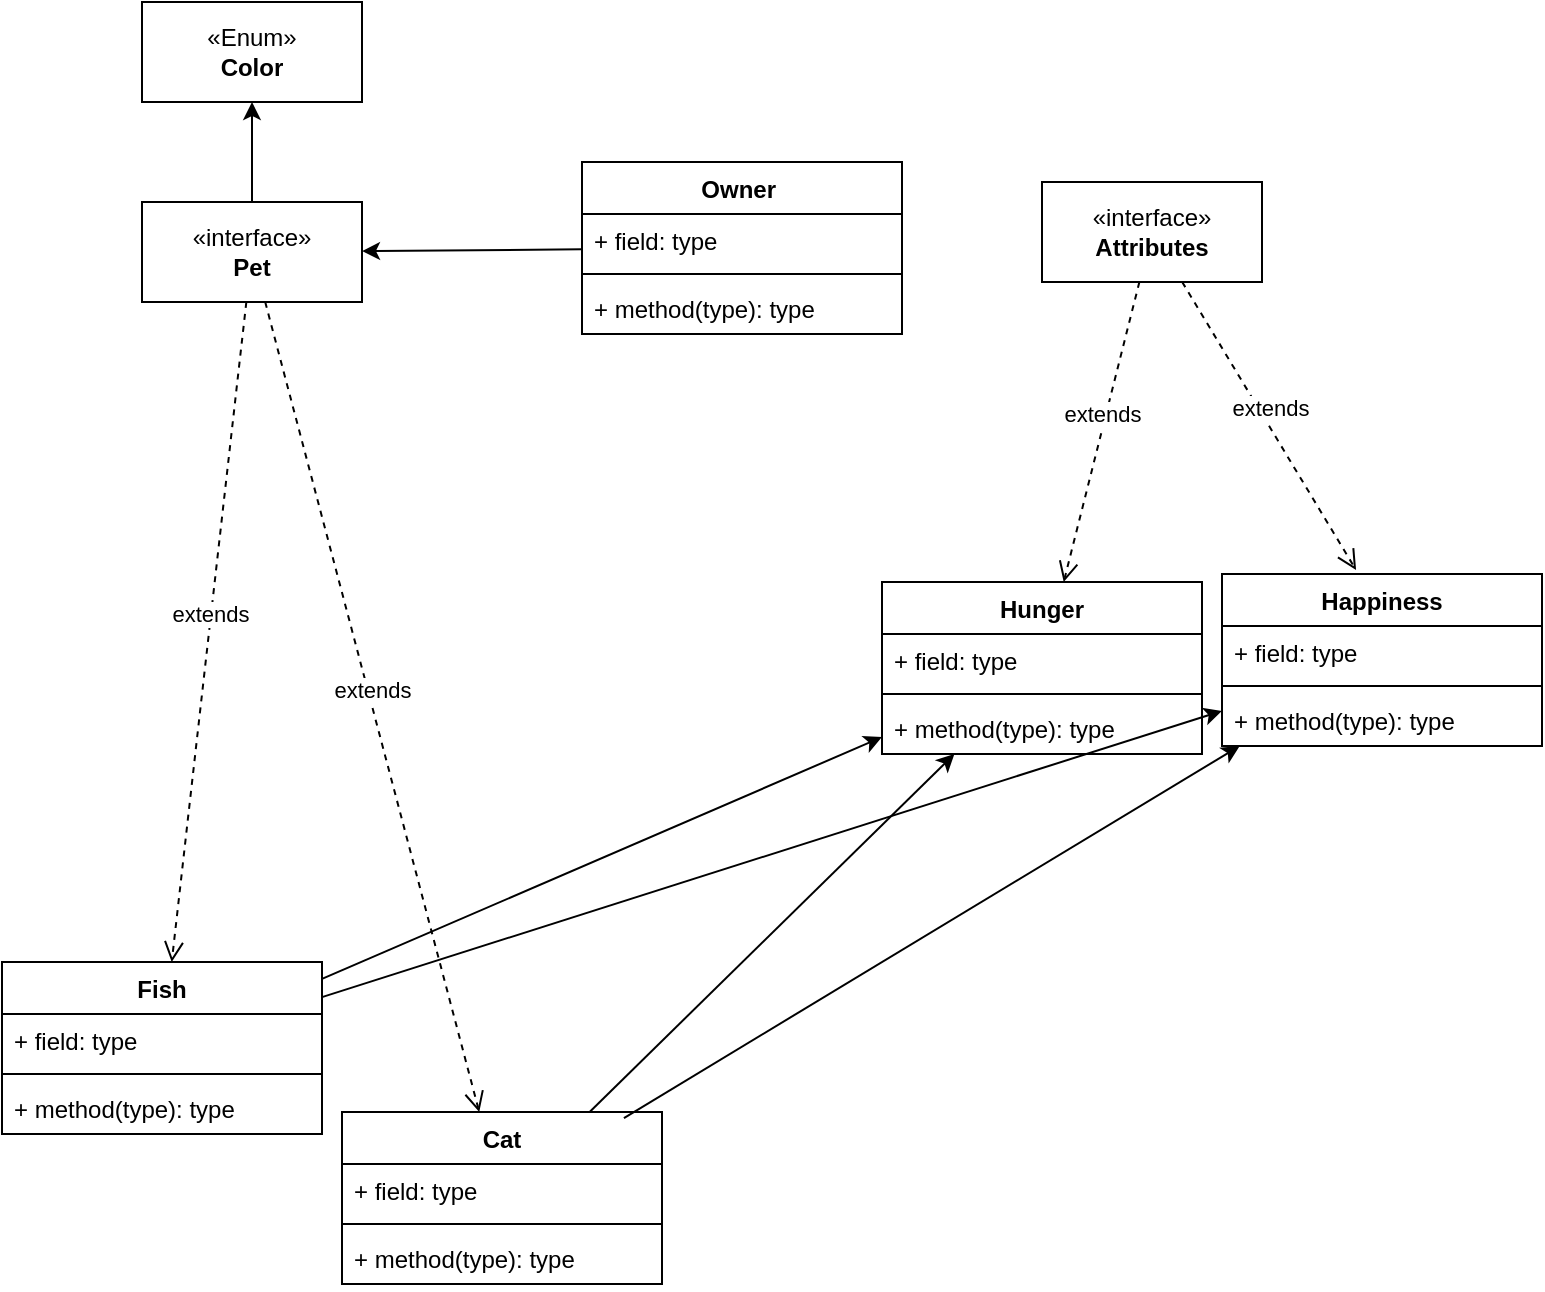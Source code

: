 <mxfile version="22.0.8" type="google">
  <diagram id="C5RBs43oDa-KdzZeNtuy" name="Page-1">
    <mxGraphModel grid="1" page="1" gridSize="10" guides="1" tooltips="1" connect="1" arrows="1" fold="1" pageScale="1" pageWidth="827" pageHeight="1169" math="0" shadow="0">
      <root>
        <mxCell id="WIyWlLk6GJQsqaUBKTNV-0" />
        <mxCell id="WIyWlLk6GJQsqaUBKTNV-1" parent="WIyWlLk6GJQsqaUBKTNV-0" />
        <mxCell id="j4jN1-FfgnQ0hhaa-5PE-0" value="«interface»&lt;br&gt;&lt;b&gt;Pet&lt;/b&gt;" style="html=1;whiteSpace=wrap;" vertex="1" parent="WIyWlLk6GJQsqaUBKTNV-1">
          <mxGeometry x="90" y="130" width="110" height="50" as="geometry" />
        </mxCell>
        <mxCell id="a1W7IkLukaAKPDyxc7DK-0" value="«interface»&lt;br&gt;&lt;b&gt;Attributes&lt;/b&gt;" style="html=1;whiteSpace=wrap;" vertex="1" parent="WIyWlLk6GJQsqaUBKTNV-1">
          <mxGeometry x="540" y="120" width="110" height="50" as="geometry" />
        </mxCell>
        <mxCell id="a1W7IkLukaAKPDyxc7DK-1" value="Owner&amp;nbsp;" style="swimlane;fontStyle=1;align=center;verticalAlign=top;childLayout=stackLayout;horizontal=1;startSize=26;horizontalStack=0;resizeParent=1;resizeParentMax=0;resizeLast=0;collapsible=1;marginBottom=0;whiteSpace=wrap;html=1;" vertex="1" parent="WIyWlLk6GJQsqaUBKTNV-1">
          <mxGeometry x="310" y="110" width="160" height="86" as="geometry" />
        </mxCell>
        <mxCell id="a1W7IkLukaAKPDyxc7DK-2" value="+ field: type" style="text;strokeColor=none;fillColor=none;align=left;verticalAlign=top;spacingLeft=4;spacingRight=4;overflow=hidden;rotatable=0;points=[[0,0.5],[1,0.5]];portConstraint=eastwest;whiteSpace=wrap;html=1;" vertex="1" parent="a1W7IkLukaAKPDyxc7DK-1">
          <mxGeometry y="26" width="160" height="26" as="geometry" />
        </mxCell>
        <mxCell id="a1W7IkLukaAKPDyxc7DK-3" value="" style="line;strokeWidth=1;fillColor=none;align=left;verticalAlign=middle;spacingTop=-1;spacingLeft=3;spacingRight=3;rotatable=0;labelPosition=right;points=[];portConstraint=eastwest;strokeColor=inherit;" vertex="1" parent="a1W7IkLukaAKPDyxc7DK-1">
          <mxGeometry y="52" width="160" height="8" as="geometry" />
        </mxCell>
        <mxCell id="a1W7IkLukaAKPDyxc7DK-4" value="+ method(type): type" style="text;strokeColor=none;fillColor=none;align=left;verticalAlign=top;spacingLeft=4;spacingRight=4;overflow=hidden;rotatable=0;points=[[0,0.5],[1,0.5]];portConstraint=eastwest;whiteSpace=wrap;html=1;" vertex="1" parent="a1W7IkLukaAKPDyxc7DK-1">
          <mxGeometry y="60" width="160" height="26" as="geometry" />
        </mxCell>
        <mxCell id="a1W7IkLukaAKPDyxc7DK-9" value="Cat" style="swimlane;fontStyle=1;align=center;verticalAlign=top;childLayout=stackLayout;horizontal=1;startSize=26;horizontalStack=0;resizeParent=1;resizeParentMax=0;resizeLast=0;collapsible=1;marginBottom=0;whiteSpace=wrap;html=1;" vertex="1" parent="WIyWlLk6GJQsqaUBKTNV-1">
          <mxGeometry x="190" y="585" width="160" height="86" as="geometry" />
        </mxCell>
        <mxCell id="a1W7IkLukaAKPDyxc7DK-10" value="+ field: type" style="text;strokeColor=none;fillColor=none;align=left;verticalAlign=top;spacingLeft=4;spacingRight=4;overflow=hidden;rotatable=0;points=[[0,0.5],[1,0.5]];portConstraint=eastwest;whiteSpace=wrap;html=1;" vertex="1" parent="a1W7IkLukaAKPDyxc7DK-9">
          <mxGeometry y="26" width="160" height="26" as="geometry" />
        </mxCell>
        <mxCell id="a1W7IkLukaAKPDyxc7DK-11" value="" style="line;strokeWidth=1;fillColor=none;align=left;verticalAlign=middle;spacingTop=-1;spacingLeft=3;spacingRight=3;rotatable=0;labelPosition=right;points=[];portConstraint=eastwest;strokeColor=inherit;" vertex="1" parent="a1W7IkLukaAKPDyxc7DK-9">
          <mxGeometry y="52" width="160" height="8" as="geometry" />
        </mxCell>
        <mxCell id="a1W7IkLukaAKPDyxc7DK-12" value="+ method(type): type" style="text;strokeColor=none;fillColor=none;align=left;verticalAlign=top;spacingLeft=4;spacingRight=4;overflow=hidden;rotatable=0;points=[[0,0.5],[1,0.5]];portConstraint=eastwest;whiteSpace=wrap;html=1;" vertex="1" parent="a1W7IkLukaAKPDyxc7DK-9">
          <mxGeometry y="60" width="160" height="26" as="geometry" />
        </mxCell>
        <mxCell id="a1W7IkLukaAKPDyxc7DK-25" value="Happiness" style="swimlane;fontStyle=1;align=center;verticalAlign=top;childLayout=stackLayout;horizontal=1;startSize=26;horizontalStack=0;resizeParent=1;resizeParentMax=0;resizeLast=0;collapsible=1;marginBottom=0;whiteSpace=wrap;html=1;" vertex="1" parent="WIyWlLk6GJQsqaUBKTNV-1">
          <mxGeometry x="630" y="316" width="160" height="86" as="geometry" />
        </mxCell>
        <mxCell id="a1W7IkLukaAKPDyxc7DK-26" value="+ field: type" style="text;strokeColor=none;fillColor=none;align=left;verticalAlign=top;spacingLeft=4;spacingRight=4;overflow=hidden;rotatable=0;points=[[0,0.5],[1,0.5]];portConstraint=eastwest;whiteSpace=wrap;html=1;" vertex="1" parent="a1W7IkLukaAKPDyxc7DK-25">
          <mxGeometry y="26" width="160" height="26" as="geometry" />
        </mxCell>
        <mxCell id="a1W7IkLukaAKPDyxc7DK-27" value="" style="line;strokeWidth=1;fillColor=none;align=left;verticalAlign=middle;spacingTop=-1;spacingLeft=3;spacingRight=3;rotatable=0;labelPosition=right;points=[];portConstraint=eastwest;strokeColor=inherit;" vertex="1" parent="a1W7IkLukaAKPDyxc7DK-25">
          <mxGeometry y="52" width="160" height="8" as="geometry" />
        </mxCell>
        <mxCell id="a1W7IkLukaAKPDyxc7DK-28" value="+ method(type): type" style="text;strokeColor=none;fillColor=none;align=left;verticalAlign=top;spacingLeft=4;spacingRight=4;overflow=hidden;rotatable=0;points=[[0,0.5],[1,0.5]];portConstraint=eastwest;whiteSpace=wrap;html=1;" vertex="1" parent="a1W7IkLukaAKPDyxc7DK-25">
          <mxGeometry y="60" width="160" height="26" as="geometry" />
        </mxCell>
        <mxCell id="a1W7IkLukaAKPDyxc7DK-29" value="Hunger" style="swimlane;fontStyle=1;align=center;verticalAlign=top;childLayout=stackLayout;horizontal=1;startSize=26;horizontalStack=0;resizeParent=1;resizeParentMax=0;resizeLast=0;collapsible=1;marginBottom=0;whiteSpace=wrap;html=1;" vertex="1" parent="WIyWlLk6GJQsqaUBKTNV-1">
          <mxGeometry x="460" y="320" width="160" height="86" as="geometry" />
        </mxCell>
        <mxCell id="a1W7IkLukaAKPDyxc7DK-30" value="+ field: type" style="text;strokeColor=none;fillColor=none;align=left;verticalAlign=top;spacingLeft=4;spacingRight=4;overflow=hidden;rotatable=0;points=[[0,0.5],[1,0.5]];portConstraint=eastwest;whiteSpace=wrap;html=1;" vertex="1" parent="a1W7IkLukaAKPDyxc7DK-29">
          <mxGeometry y="26" width="160" height="26" as="geometry" />
        </mxCell>
        <mxCell id="a1W7IkLukaAKPDyxc7DK-31" value="" style="line;strokeWidth=1;fillColor=none;align=left;verticalAlign=middle;spacingTop=-1;spacingLeft=3;spacingRight=3;rotatable=0;labelPosition=right;points=[];portConstraint=eastwest;strokeColor=inherit;" vertex="1" parent="a1W7IkLukaAKPDyxc7DK-29">
          <mxGeometry y="52" width="160" height="8" as="geometry" />
        </mxCell>
        <mxCell id="a1W7IkLukaAKPDyxc7DK-32" value="+ method(type): type" style="text;strokeColor=none;fillColor=none;align=left;verticalAlign=top;spacingLeft=4;spacingRight=4;overflow=hidden;rotatable=0;points=[[0,0.5],[1,0.5]];portConstraint=eastwest;whiteSpace=wrap;html=1;" vertex="1" parent="a1W7IkLukaAKPDyxc7DK-29">
          <mxGeometry y="60" width="160" height="26" as="geometry" />
        </mxCell>
        <mxCell id="a1W7IkLukaAKPDyxc7DK-34" value="extends" style="html=1;verticalAlign=bottom;endArrow=open;dashed=1;endSize=8;curved=0;rounded=0;entryX=0.419;entryY=-0.023;entryDx=0;entryDy=0;entryPerimeter=0;" edge="1" parent="WIyWlLk6GJQsqaUBKTNV-1" source="a1W7IkLukaAKPDyxc7DK-0" target="a1W7IkLukaAKPDyxc7DK-25">
          <mxGeometry relative="1" as="geometry">
            <mxPoint x="620" y="272.5" as="sourcePoint" />
            <mxPoint x="540" y="272.5" as="targetPoint" />
          </mxGeometry>
        </mxCell>
        <mxCell id="a1W7IkLukaAKPDyxc7DK-35" value="extends" style="html=1;verticalAlign=bottom;endArrow=open;dashed=1;endSize=8;curved=0;rounded=0;" edge="1" parent="WIyWlLk6GJQsqaUBKTNV-1" source="a1W7IkLukaAKPDyxc7DK-0" target="a1W7IkLukaAKPDyxc7DK-29">
          <mxGeometry relative="1" as="geometry">
            <mxPoint x="540" y="250" as="sourcePoint" />
            <mxPoint x="460" y="250" as="targetPoint" />
          </mxGeometry>
        </mxCell>
        <mxCell id="a1W7IkLukaAKPDyxc7DK-36" value="Fish" style="swimlane;fontStyle=1;align=center;verticalAlign=top;childLayout=stackLayout;horizontal=1;startSize=26;horizontalStack=0;resizeParent=1;resizeParentMax=0;resizeLast=0;collapsible=1;marginBottom=0;whiteSpace=wrap;html=1;" vertex="1" parent="WIyWlLk6GJQsqaUBKTNV-1">
          <mxGeometry x="20" y="510" width="160" height="86" as="geometry" />
        </mxCell>
        <mxCell id="a1W7IkLukaAKPDyxc7DK-37" value="+ field: type" style="text;strokeColor=none;fillColor=none;align=left;verticalAlign=top;spacingLeft=4;spacingRight=4;overflow=hidden;rotatable=0;points=[[0,0.5],[1,0.5]];portConstraint=eastwest;whiteSpace=wrap;html=1;" vertex="1" parent="a1W7IkLukaAKPDyxc7DK-36">
          <mxGeometry y="26" width="160" height="26" as="geometry" />
        </mxCell>
        <mxCell id="a1W7IkLukaAKPDyxc7DK-38" value="" style="line;strokeWidth=1;fillColor=none;align=left;verticalAlign=middle;spacingTop=-1;spacingLeft=3;spacingRight=3;rotatable=0;labelPosition=right;points=[];portConstraint=eastwest;strokeColor=inherit;" vertex="1" parent="a1W7IkLukaAKPDyxc7DK-36">
          <mxGeometry y="52" width="160" height="8" as="geometry" />
        </mxCell>
        <mxCell id="a1W7IkLukaAKPDyxc7DK-39" value="+ method(type): type" style="text;strokeColor=none;fillColor=none;align=left;verticalAlign=top;spacingLeft=4;spacingRight=4;overflow=hidden;rotatable=0;points=[[0,0.5],[1,0.5]];portConstraint=eastwest;whiteSpace=wrap;html=1;" vertex="1" parent="a1W7IkLukaAKPDyxc7DK-36">
          <mxGeometry y="60" width="160" height="26" as="geometry" />
        </mxCell>
        <mxCell id="a1W7IkLukaAKPDyxc7DK-40" value="extends" style="html=1;verticalAlign=bottom;endArrow=open;dashed=1;endSize=8;curved=0;rounded=0;" edge="1" parent="WIyWlLk6GJQsqaUBKTNV-1" source="j4jN1-FfgnQ0hhaa-5PE-0" target="a1W7IkLukaAKPDyxc7DK-36">
          <mxGeometry relative="1" as="geometry">
            <mxPoint x="130" y="190" as="sourcePoint" />
            <mxPoint x="50" y="190" as="targetPoint" />
          </mxGeometry>
        </mxCell>
        <mxCell id="a1W7IkLukaAKPDyxc7DK-41" value="extends" style="html=1;verticalAlign=bottom;endArrow=open;dashed=1;endSize=8;curved=0;rounded=0;" edge="1" parent="WIyWlLk6GJQsqaUBKTNV-1" source="j4jN1-FfgnQ0hhaa-5PE-0" target="a1W7IkLukaAKPDyxc7DK-9">
          <mxGeometry relative="1" as="geometry">
            <mxPoint x="220" y="220" as="sourcePoint" />
            <mxPoint x="140" y="220" as="targetPoint" />
          </mxGeometry>
        </mxCell>
        <mxCell id="a1W7IkLukaAKPDyxc7DK-46" value="" style="endArrow=classic;html=1;rounded=0;" edge="1" parent="WIyWlLk6GJQsqaUBKTNV-1" source="a1W7IkLukaAKPDyxc7DK-9" target="a1W7IkLukaAKPDyxc7DK-29">
          <mxGeometry width="50" height="50" relative="1" as="geometry">
            <mxPoint x="390" y="530" as="sourcePoint" />
            <mxPoint x="440" y="480" as="targetPoint" />
          </mxGeometry>
        </mxCell>
        <mxCell id="a1W7IkLukaAKPDyxc7DK-47" value="" style="endArrow=classic;html=1;rounded=0;" edge="1" parent="WIyWlLk6GJQsqaUBKTNV-1" source="a1W7IkLukaAKPDyxc7DK-36" target="a1W7IkLukaAKPDyxc7DK-29">
          <mxGeometry width="50" height="50" relative="1" as="geometry">
            <mxPoint x="349" y="520" as="sourcePoint" />
            <mxPoint x="491" y="416" as="targetPoint" />
          </mxGeometry>
        </mxCell>
        <mxCell id="a1W7IkLukaAKPDyxc7DK-48" value="" style="endArrow=classic;html=1;rounded=0;" edge="1" parent="WIyWlLk6GJQsqaUBKTNV-1" source="a1W7IkLukaAKPDyxc7DK-36" target="a1W7IkLukaAKPDyxc7DK-25">
          <mxGeometry width="50" height="50" relative="1" as="geometry">
            <mxPoint x="190" y="528" as="sourcePoint" />
            <mxPoint x="470" y="408" as="targetPoint" />
          </mxGeometry>
        </mxCell>
        <mxCell id="a1W7IkLukaAKPDyxc7DK-49" value="" style="endArrow=classic;html=1;rounded=0;exitX=0.881;exitY=0.035;exitDx=0;exitDy=0;exitPerimeter=0;" edge="1" parent="WIyWlLk6GJQsqaUBKTNV-1" source="a1W7IkLukaAKPDyxc7DK-9" target="a1W7IkLukaAKPDyxc7DK-25">
          <mxGeometry width="50" height="50" relative="1" as="geometry">
            <mxPoint x="200" y="538" as="sourcePoint" />
            <mxPoint x="480" y="418" as="targetPoint" />
          </mxGeometry>
        </mxCell>
        <mxCell id="a1W7IkLukaAKPDyxc7DK-50" value="" style="endArrow=classic;html=1;rounded=0;" edge="1" parent="WIyWlLk6GJQsqaUBKTNV-1" source="a1W7IkLukaAKPDyxc7DK-1" target="j4jN1-FfgnQ0hhaa-5PE-0">
          <mxGeometry width="50" height="50" relative="1" as="geometry">
            <mxPoint x="500" y="190" as="sourcePoint" />
            <mxPoint x="440" y="280" as="targetPoint" />
          </mxGeometry>
        </mxCell>
        <mxCell id="a1W7IkLukaAKPDyxc7DK-51" value="«Enum»&lt;br&gt;&lt;b&gt;Color&lt;/b&gt;" style="html=1;whiteSpace=wrap;" vertex="1" parent="WIyWlLk6GJQsqaUBKTNV-1">
          <mxGeometry x="90" y="30" width="110" height="50" as="geometry" />
        </mxCell>
        <mxCell id="a1W7IkLukaAKPDyxc7DK-52" value="" style="endArrow=classic;html=1;rounded=0;" edge="1" parent="WIyWlLk6GJQsqaUBKTNV-1" source="j4jN1-FfgnQ0hhaa-5PE-0" target="a1W7IkLukaAKPDyxc7DK-51">
          <mxGeometry width="50" height="50" relative="1" as="geometry">
            <mxPoint x="320" y="164" as="sourcePoint" />
            <mxPoint x="210" y="165" as="targetPoint" />
          </mxGeometry>
        </mxCell>
      </root>
    </mxGraphModel>
  </diagram>
</mxfile>
